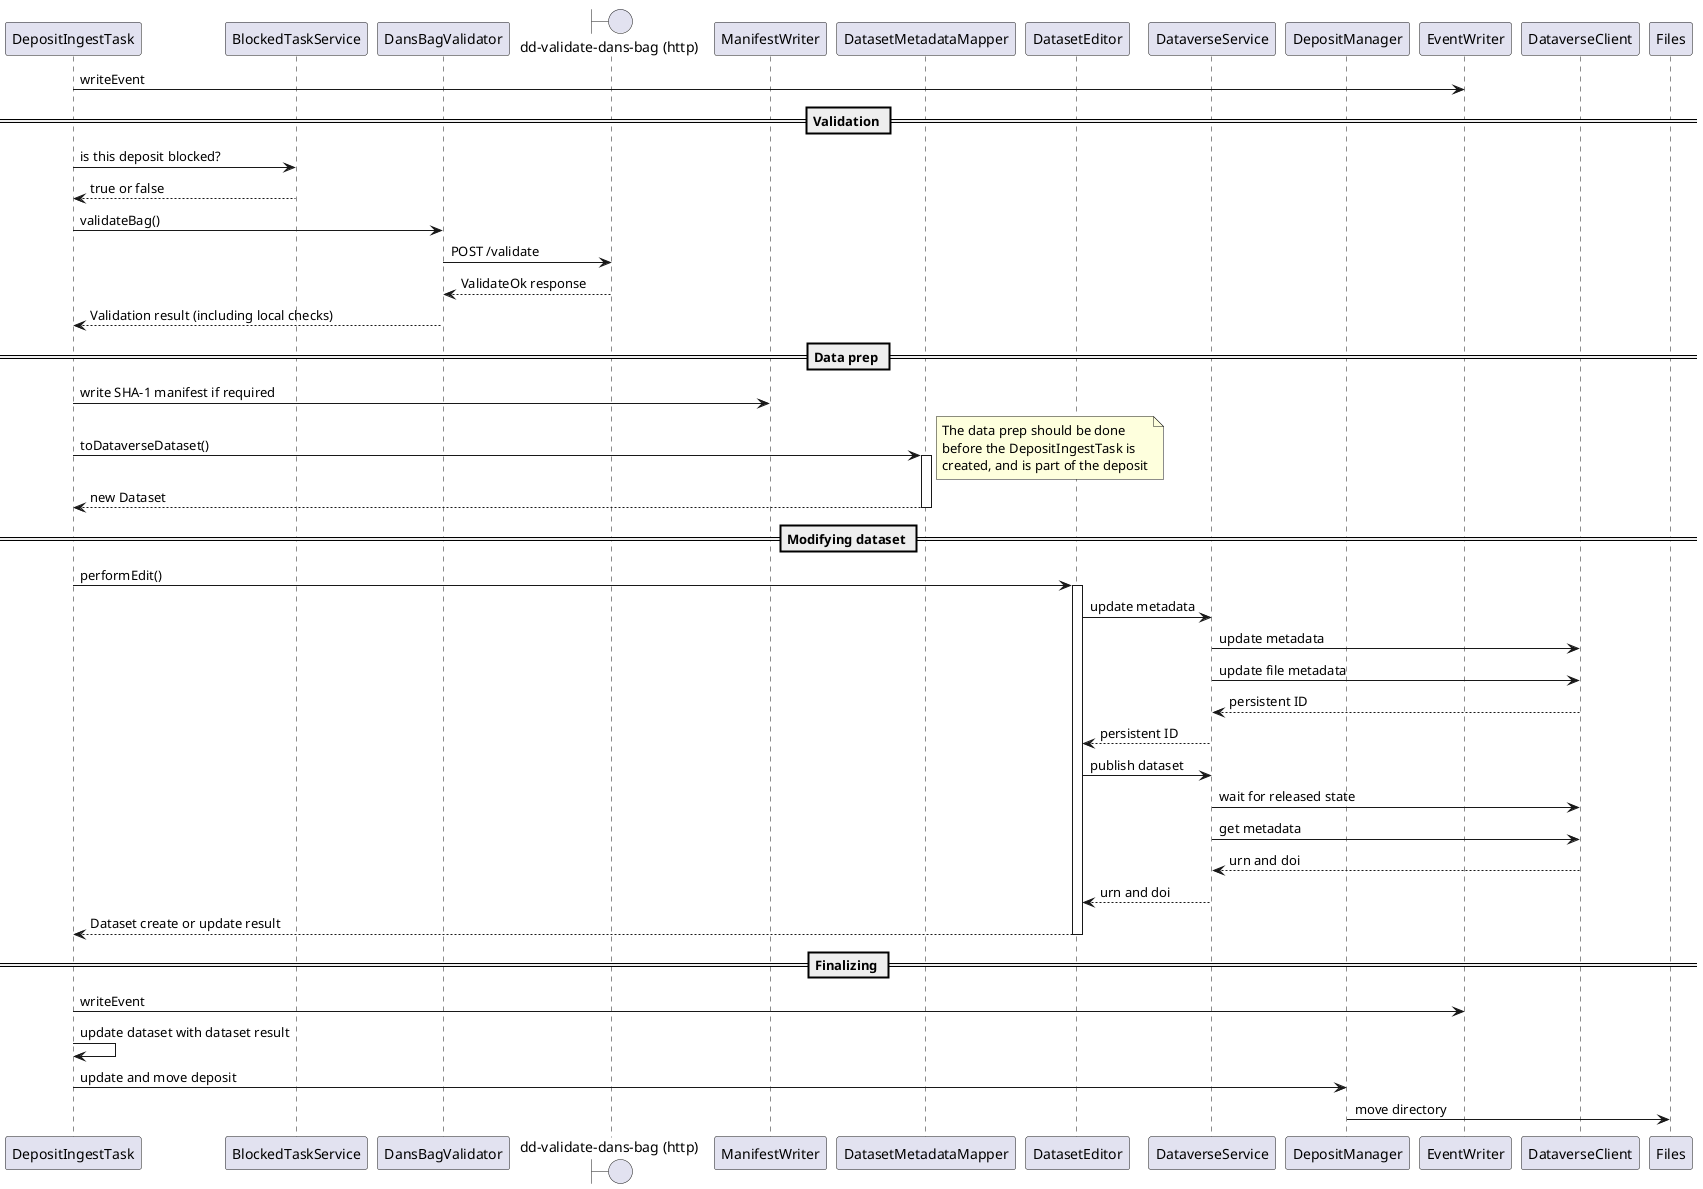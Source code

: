 @startuml

participant DepositIngestTask
participant BlockedTaskService
participant DansBagValidator
boundary "dd-validate-dans-bag (http)" as DDValidate
participant ManifestWriter
participant DatasetMetadataMapper
participant DatasetEditor
participant DataverseService
participant DepositManager
participant EventWriter
participant DataverseClient

DepositIngestTask -> EventWriter: writeEvent

== Validation ==
DepositIngestTask -> BlockedTaskService: is this deposit blocked?
DepositIngestTask <-- BlockedTaskService: true or false
DepositIngestTask -> DansBagValidator: validateBag()
DansBagValidator -> DDValidate: POST /validate
DansBagValidator <-- DDValidate: ValidateOk response
DansBagValidator ---> DepositIngestTask: Validation result (including local checks)


== Data prep ==
DepositIngestTask -> ManifestWriter: write SHA-1 manifest if required

DepositIngestTask -> DatasetMetadataMapper ++:  toDataverseDataset()
note right
    The data prep should be done
    before the DepositIngestTask is
    created, and is part of the deposit
end note
return new Dataset

== Modifying dataset ==

DepositIngestTask -> DatasetEditor ++: performEdit()
    DatasetEditor -> DataverseService: update metadata
        DataverseService -> DataverseClient: update metadata
        DataverseService -> DataverseClient: update file metadata
        DataverseClient --> DataverseService: persistent ID
    DataverseService --> DatasetEditor: persistent ID

    DatasetEditor -> DataverseService: publish dataset
        DataverseService -> DataverseClient: wait for released state
        DataverseService -> DataverseClient: get metadata
        DataverseClient --> DataverseService: urn and doi
        DataverseService --> DatasetEditor: urn and doi
return Dataset create or update result

== Finalizing ==
DepositIngestTask -> EventWriter: writeEvent
DepositIngestTask -> DepositIngestTask: update dataset with dataset result
DepositIngestTask -> DepositManager: update and move deposit
    DepositManager -> Files: move directory


@enduml
